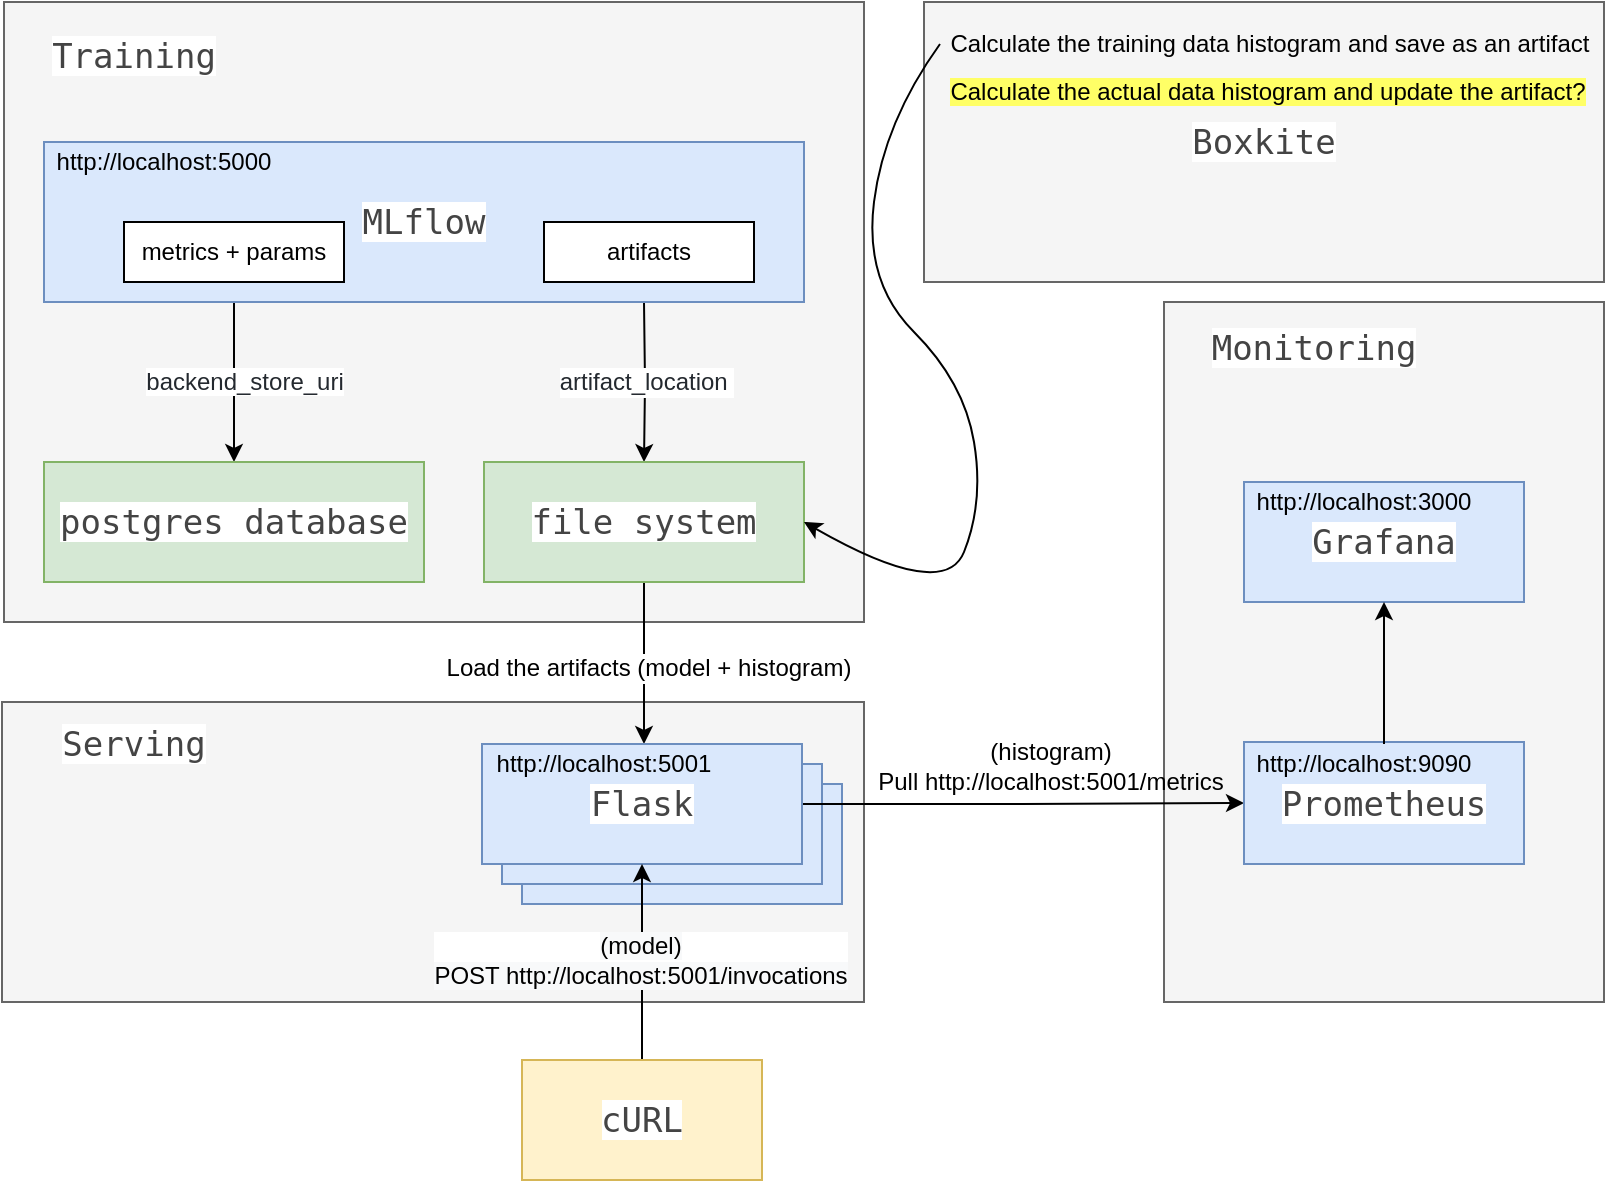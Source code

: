 <mxfile version="14.9.6" type="device"><diagram id="uiLvmJKp321bg5HQUtzK" name="Page-1"><mxGraphModel dx="786" dy="521" grid="1" gridSize="10" guides="1" tooltips="1" connect="1" arrows="1" fold="1" page="1" pageScale="1" pageWidth="827" pageHeight="1169" math="0" shadow="0"><root><mxCell id="0"/><mxCell id="1" parent="0"/><mxCell id="9WinJUz3GmiGESYVuCdB-49" value="" style="rounded=0;whiteSpace=wrap;html=1;fontSize=12;fillColor=#f5f5f5;strokeColor=#666666;fontColor=#333333;" vertex="1" parent="1"><mxGeometry x="760" y="240" width="220" height="350" as="geometry"/></mxCell><mxCell id="9WinJUz3GmiGESYVuCdB-40" value="" style="rounded=0;whiteSpace=wrap;html=1;fontSize=12;fillColor=#f5f5f5;strokeColor=#666666;fontColor=#333333;" vertex="1" parent="1"><mxGeometry x="179" y="440" width="431" height="150" as="geometry"/></mxCell><mxCell id="9WinJUz3GmiGESYVuCdB-36" value="" style="rounded=0;whiteSpace=wrap;html=1;fontSize=12;fillColor=#dae8fc;strokeColor=#6c8ebf;" vertex="1" parent="1"><mxGeometry x="439" y="481" width="160" height="60" as="geometry"/></mxCell><mxCell id="9WinJUz3GmiGESYVuCdB-35" value="" style="rounded=0;whiteSpace=wrap;html=1;fontSize=12;fillColor=#dae8fc;strokeColor=#6c8ebf;" vertex="1" parent="1"><mxGeometry x="429" y="471" width="160" height="60" as="geometry"/></mxCell><mxCell id="9WinJUz3GmiGESYVuCdB-34" value="" style="rounded=0;whiteSpace=wrap;html=1;fontSize=12;fillColor=#f5f5f5;strokeColor=#666666;fontColor=#333333;" vertex="1" parent="1"><mxGeometry x="180" y="90" width="430" height="310" as="geometry"/></mxCell><mxCell id="9WinJUz3GmiGESYVuCdB-9" style="edgeStyle=orthogonalEdgeStyle;rounded=0;orthogonalLoop=1;jettySize=auto;html=1;" edge="1" parent="1" target="9WinJUz3GmiGESYVuCdB-3"><mxGeometry relative="1" as="geometry"><mxPoint x="500" y="240" as="sourcePoint"/></mxGeometry></mxCell><mxCell id="9WinJUz3GmiGESYVuCdB-13" value="&lt;span style=&quot;color: rgb(36 , 41 , 47) ; font-family: , , &amp;quot;sf mono&amp;quot; , &amp;quot;menlo&amp;quot; , &amp;quot;consolas&amp;quot; , &amp;quot;liberation mono&amp;quot; , monospace ; font-size: 12px&quot;&gt;artifact_location&lt;/span&gt;&amp;nbsp;" style="edgeLabel;html=1;align=center;verticalAlign=middle;resizable=0;points=[];fontSize=12;" vertex="1" connectable="0" parent="9WinJUz3GmiGESYVuCdB-9"><mxGeometry x="-0.125" y="-2" relative="1" as="geometry"><mxPoint x="2" y="5" as="offset"/></mxGeometry></mxCell><mxCell id="9WinJUz3GmiGESYVuCdB-12" style="edgeStyle=orthogonalEdgeStyle;rounded=0;orthogonalLoop=1;jettySize=auto;html=1;exitX=0.25;exitY=1;exitDx=0;exitDy=0;" edge="1" parent="1" source="9WinJUz3GmiGESYVuCdB-1" target="9WinJUz3GmiGESYVuCdB-2"><mxGeometry relative="1" as="geometry"/></mxCell><mxCell id="9WinJUz3GmiGESYVuCdB-1" value="&lt;span style=&quot;color: rgb(68 , 68 , 68) ; font-family: monospace ; font-size: 17px ; background-color: rgb(255 , 255 , 255)&quot;&gt;MLflow&lt;/span&gt;" style="rounded=0;whiteSpace=wrap;html=1;fillColor=#dae8fc;strokeColor=#6c8ebf;" vertex="1" parent="1"><mxGeometry x="200" y="160" width="380" height="80" as="geometry"/></mxCell><mxCell id="9WinJUz3GmiGESYVuCdB-2" value="&lt;span style=&quot;color: rgb(68 , 68 , 68) ; font-family: monospace ; font-size: 17px ; background-color: rgb(255 , 255 , 255)&quot;&gt;postgres database&lt;/span&gt;" style="rounded=0;whiteSpace=wrap;html=1;fillColor=#d5e8d4;strokeColor=#82b366;" vertex="1" parent="1"><mxGeometry x="200" y="320" width="190" height="60" as="geometry"/></mxCell><mxCell id="9WinJUz3GmiGESYVuCdB-21" style="edgeStyle=orthogonalEdgeStyle;rounded=0;orthogonalLoop=1;jettySize=auto;html=1;exitX=0.5;exitY=1;exitDx=0;exitDy=0;entryX=1;entryY=0;entryDx=0;entryDy=0;fontSize=12;" edge="1" parent="1" source="9WinJUz3GmiGESYVuCdB-3" target="9WinJUz3GmiGESYVuCdB-19"><mxGeometry relative="1" as="geometry"/></mxCell><mxCell id="9WinJUz3GmiGESYVuCdB-22" value="Load the artifacts (model + histogram)" style="edgeLabel;html=1;align=center;verticalAlign=middle;resizable=0;points=[];fontSize=12;" vertex="1" connectable="0" parent="9WinJUz3GmiGESYVuCdB-21"><mxGeometry x="-0.085" y="2" relative="1" as="geometry"><mxPoint y="6" as="offset"/></mxGeometry></mxCell><mxCell id="9WinJUz3GmiGESYVuCdB-3" value="&lt;span style=&quot;color: rgb(68 , 68 , 68) ; font-family: monospace ; font-size: 17px ; background-color: rgb(255 , 255 , 255)&quot;&gt;file system&lt;/span&gt;" style="rounded=0;whiteSpace=wrap;html=1;fillColor=#d5e8d4;strokeColor=#82b366;" vertex="1" parent="1"><mxGeometry x="420" y="320" width="160" height="60" as="geometry"/></mxCell><mxCell id="9WinJUz3GmiGESYVuCdB-5" value="&lt;span style=&quot;color: rgb(36 , 41 , 47) ; font-family: , , &amp;#34;sf mono&amp;#34; , &amp;#34;menlo&amp;#34; , &amp;#34;consolas&amp;#34; , &amp;#34;liberation mono&amp;#34; , monospace ; background-color: rgb(255 , 255 , 255)&quot;&gt;backend_store_uri&lt;/span&gt;" style="text;html=1;align=center;verticalAlign=middle;resizable=0;points=[];autosize=1;strokeColor=none;" vertex="1" parent="1"><mxGeometry x="245" y="270" width="110" height="20" as="geometry"/></mxCell><mxCell id="9WinJUz3GmiGESYVuCdB-14" value="metrics + params" style="rounded=0;whiteSpace=wrap;html=1;fontSize=12;" vertex="1" parent="1"><mxGeometry x="240" y="200" width="110" height="30" as="geometry"/></mxCell><mxCell id="9WinJUz3GmiGESYVuCdB-15" value="artifacts" style="rounded=0;whiteSpace=wrap;html=1;fontSize=12;" vertex="1" parent="1"><mxGeometry x="450" y="200" width="105" height="30" as="geometry"/></mxCell><mxCell id="9WinJUz3GmiGESYVuCdB-16" value="http://localhost:5000" style="text;html=1;strokeColor=none;fillColor=none;align=center;verticalAlign=middle;whiteSpace=wrap;rounded=0;fontSize=12;" vertex="1" parent="1"><mxGeometry x="240" y="160" width="40" height="20" as="geometry"/></mxCell><mxCell id="9WinJUz3GmiGESYVuCdB-28" style="edgeStyle=orthogonalEdgeStyle;rounded=0;orthogonalLoop=1;jettySize=auto;html=1;exitX=1;exitY=0.5;exitDx=0;exitDy=0;fontSize=12;" edge="1" parent="1" source="9WinJUz3GmiGESYVuCdB-18" target="9WinJUz3GmiGESYVuCdB-27"><mxGeometry relative="1" as="geometry"/></mxCell><mxCell id="9WinJUz3GmiGESYVuCdB-18" value="&lt;span style=&quot;color: rgb(68 , 68 , 68) ; font-family: monospace ; font-size: 17px ; background-color: rgb(255 , 255 , 255)&quot;&gt;Flask&lt;/span&gt;" style="rounded=0;whiteSpace=wrap;html=1;fontSize=12;fillColor=#dae8fc;strokeColor=#6c8ebf;" vertex="1" parent="1"><mxGeometry x="419" y="461" width="160" height="60" as="geometry"/></mxCell><mxCell id="9WinJUz3GmiGESYVuCdB-19" value="http://localhost:5001" style="text;html=1;strokeColor=none;fillColor=none;align=center;verticalAlign=middle;whiteSpace=wrap;rounded=0;fontSize=12;" vertex="1" parent="1"><mxGeometry x="460" y="461" width="40" height="20" as="geometry"/></mxCell><mxCell id="9WinJUz3GmiGESYVuCdB-24" style="edgeStyle=orthogonalEdgeStyle;rounded=0;orthogonalLoop=1;jettySize=auto;html=1;exitX=0.5;exitY=0;exitDx=0;exitDy=0;entryX=0.5;entryY=1;entryDx=0;entryDy=0;fontSize=12;" edge="1" parent="1" source="9WinJUz3GmiGESYVuCdB-23" target="9WinJUz3GmiGESYVuCdB-18"><mxGeometry relative="1" as="geometry"/></mxCell><mxCell id="9WinJUz3GmiGESYVuCdB-26" value="&lt;span style=&quot;background-color: rgb(248 , 249 , 250)&quot;&gt;(model)&lt;br&gt;POST http://localhost:5001/invocations&lt;/span&gt;" style="edgeLabel;html=1;align=center;verticalAlign=middle;resizable=0;points=[];fontSize=12;" vertex="1" connectable="0" parent="9WinJUz3GmiGESYVuCdB-24"><mxGeometry x="-0.126" y="1" relative="1" as="geometry"><mxPoint y="-7" as="offset"/></mxGeometry></mxCell><mxCell id="9WinJUz3GmiGESYVuCdB-23" value="&lt;span style=&quot;color: rgb(68 , 68 , 68) ; font-family: monospace ; font-size: 17px ; font-style: normal ; font-weight: 400 ; letter-spacing: normal ; text-align: center ; text-indent: 0px ; text-transform: none ; word-spacing: 0px ; background-color: rgb(255 , 255 , 255) ; display: inline ; float: none&quot;&gt;cURL&lt;/span&gt;" style="rounded=0;whiteSpace=wrap;html=1;fontSize=12;fillColor=#fff2cc;strokeColor=#d6b656;" vertex="1" parent="1"><mxGeometry x="439" y="619" width="120" height="60" as="geometry"/></mxCell><mxCell id="9WinJUz3GmiGESYVuCdB-27" value="&lt;span style=&quot;color: rgb(68 , 68 , 68) ; font-family: monospace ; font-size: 17px ; background-color: rgb(255 , 255 , 255)&quot;&gt;Prometheus&lt;/span&gt;" style="rounded=0;whiteSpace=wrap;html=1;fontSize=12;fillColor=#dae8fc;strokeColor=#6c8ebf;" vertex="1" parent="1"><mxGeometry x="800" y="460" width="140" height="61" as="geometry"/></mxCell><mxCell id="9WinJUz3GmiGESYVuCdB-29" value="(histogram)&lt;br&gt;Pull http://localhost:5001/metrics" style="text;html=1;align=center;verticalAlign=middle;resizable=0;points=[];autosize=1;strokeColor=none;fontSize=12;" vertex="1" parent="1"><mxGeometry x="608" y="457" width="190" height="30" as="geometry"/></mxCell><mxCell id="9WinJUz3GmiGESYVuCdB-30" value="&lt;span style=&quot;color: rgb(68 , 68 , 68) ; font-family: monospace ; font-size: 17px ; background-color: rgb(255 , 255 , 255)&quot;&gt;Grafana&lt;/span&gt;" style="rounded=0;whiteSpace=wrap;html=1;fontSize=12;fillColor=#dae8fc;strokeColor=#6c8ebf;" vertex="1" parent="1"><mxGeometry x="800" y="330" width="140" height="60" as="geometry"/></mxCell><mxCell id="9WinJUz3GmiGESYVuCdB-46" style="edgeStyle=orthogonalEdgeStyle;rounded=0;orthogonalLoop=1;jettySize=auto;html=1;exitX=0.75;exitY=0;exitDx=0;exitDy=0;entryX=0.5;entryY=1;entryDx=0;entryDy=0;fontSize=12;" edge="1" parent="1" source="9WinJUz3GmiGESYVuCdB-32" target="9WinJUz3GmiGESYVuCdB-30"><mxGeometry relative="1" as="geometry"/></mxCell><mxCell id="9WinJUz3GmiGESYVuCdB-32" value="http://localhost:9090" style="text;html=1;strokeColor=none;fillColor=none;align=center;verticalAlign=middle;whiteSpace=wrap;rounded=0;fontSize=12;" vertex="1" parent="1"><mxGeometry x="840" y="461" width="40" height="20" as="geometry"/></mxCell><mxCell id="9WinJUz3GmiGESYVuCdB-33" value="http://localhost:3000" style="text;html=1;strokeColor=none;fillColor=none;align=center;verticalAlign=middle;whiteSpace=wrap;rounded=0;fontSize=12;" vertex="1" parent="1"><mxGeometry x="840" y="330" width="40" height="20" as="geometry"/></mxCell><mxCell id="9WinJUz3GmiGESYVuCdB-39" value="&lt;font color=&quot;#444444&quot; face=&quot;monospace&quot;&gt;&lt;span style=&quot;font-size: 17px ; background-color: rgb(255 , 255 , 255)&quot;&gt;Training&lt;/span&gt;&lt;/font&gt;" style="text;html=1;strokeColor=none;fillColor=none;align=center;verticalAlign=middle;whiteSpace=wrap;rounded=0;fontSize=12;" vertex="1" parent="1"><mxGeometry x="220" y="107" width="50" height="20" as="geometry"/></mxCell><mxCell id="9WinJUz3GmiGESYVuCdB-41" value="&lt;font color=&quot;#444444&quot; face=&quot;monospace&quot;&gt;&lt;span style=&quot;font-size: 17px ; background-color: rgb(255 , 255 , 255)&quot;&gt;Serving&lt;/span&gt;&lt;/font&gt;" style="text;html=1;strokeColor=none;fillColor=none;align=center;verticalAlign=middle;whiteSpace=wrap;rounded=0;fontSize=12;" vertex="1" parent="1"><mxGeometry x="220" y="451" width="50" height="20" as="geometry"/></mxCell><mxCell id="9WinJUz3GmiGESYVuCdB-50" value="&lt;font color=&quot;#444444&quot; face=&quot;monospace&quot;&gt;&lt;span style=&quot;font-size: 17px ; background-color: rgb(255 , 255 , 255)&quot;&gt;Monitoring&lt;/span&gt;&lt;/font&gt;" style="text;html=1;strokeColor=none;fillColor=none;align=center;verticalAlign=middle;whiteSpace=wrap;rounded=0;fontSize=12;" vertex="1" parent="1"><mxGeometry x="810" y="253" width="50" height="20" as="geometry"/></mxCell><mxCell id="9WinJUz3GmiGESYVuCdB-51" value="&lt;span style=&quot;color: rgb(68 , 68 , 68) ; font-family: monospace ; font-size: 17px ; font-style: normal ; font-weight: 400 ; letter-spacing: normal ; text-align: center ; text-indent: 0px ; text-transform: none ; word-spacing: 0px ; background-color: rgb(255 , 255 , 255) ; display: inline ; float: none&quot;&gt;Boxkite&lt;/span&gt;" style="rounded=0;whiteSpace=wrap;html=1;fontSize=12;fillColor=#f5f5f5;strokeColor=#666666;fontColor=#333333;" vertex="1" parent="1"><mxGeometry x="640" y="90" width="340" height="140" as="geometry"/></mxCell><mxCell id="9WinJUz3GmiGESYVuCdB-53" value="Calculate the training data histogram and save as an artifact" style="text;html=1;strokeColor=none;fillColor=none;align=center;verticalAlign=middle;whiteSpace=wrap;rounded=0;fontSize=12;" vertex="1" parent="1"><mxGeometry x="648" y="101" width="330" height="20" as="geometry"/></mxCell><mxCell id="9WinJUz3GmiGESYVuCdB-54" value="" style="curved=1;endArrow=classic;html=1;fontSize=12;exitX=0;exitY=0.5;exitDx=0;exitDy=0;entryX=1;entryY=0.5;entryDx=0;entryDy=0;" edge="1" parent="1" source="9WinJUz3GmiGESYVuCdB-53" target="9WinJUz3GmiGESYVuCdB-3"><mxGeometry width="50" height="50" relative="1" as="geometry"><mxPoint x="600" y="90" as="sourcePoint"/><mxPoint x="650" y="40" as="targetPoint"/><Array as="points"><mxPoint x="620" y="150"/><mxPoint x="610" y="230"/><mxPoint x="660" y="280"/><mxPoint x="670" y="340"/><mxPoint x="650" y="390"/></Array></mxGeometry></mxCell><mxCell id="9WinJUz3GmiGESYVuCdB-55" value="&lt;span style=&quot;background-color: rgb(255 , 255 , 102)&quot;&gt;Calculate the actual data histogram and update the artifact?&lt;/span&gt;" style="text;html=1;strokeColor=none;fillColor=none;align=center;verticalAlign=middle;whiteSpace=wrap;rounded=0;fontSize=12;" vertex="1" parent="1"><mxGeometry x="647" y="125" width="330" height="20" as="geometry"/></mxCell></root></mxGraphModel></diagram></mxfile>